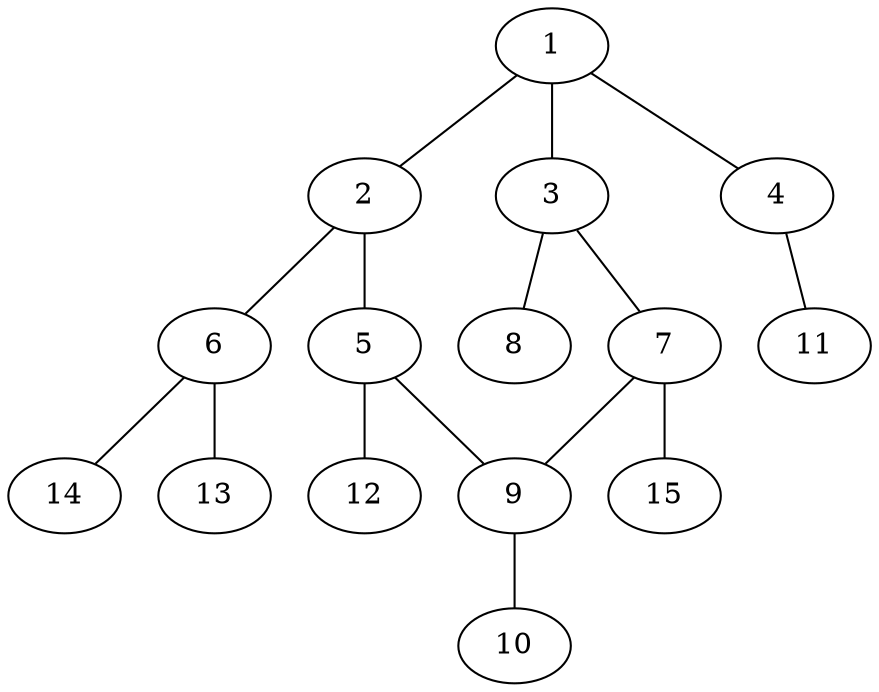 graph molecule_973 {
	1	 [chem=C];
	2	 [chem=C];
	1 -- 2	 [valence=2];
	3	 [chem=C];
	1 -- 3	 [valence=1];
	4	 [chem=O];
	1 -- 4	 [valence=1];
	5	 [chem=C];
	2 -- 5	 [valence=1];
	6	 [chem=N];
	2 -- 6	 [valence=1];
	7	 [chem=C];
	3 -- 7	 [valence=2];
	8	 [chem=Cl];
	3 -- 8	 [valence=1];
	11	 [chem=H];
	4 -- 11	 [valence=1];
	9	 [chem=C];
	5 -- 9	 [valence=2];
	12	 [chem=H];
	5 -- 12	 [valence=1];
	13	 [chem=H];
	6 -- 13	 [valence=1];
	14	 [chem=H];
	6 -- 14	 [valence=1];
	7 -- 9	 [valence=1];
	15	 [chem=H];
	7 -- 15	 [valence=1];
	10	 [chem=Cl];
	9 -- 10	 [valence=1];
}
